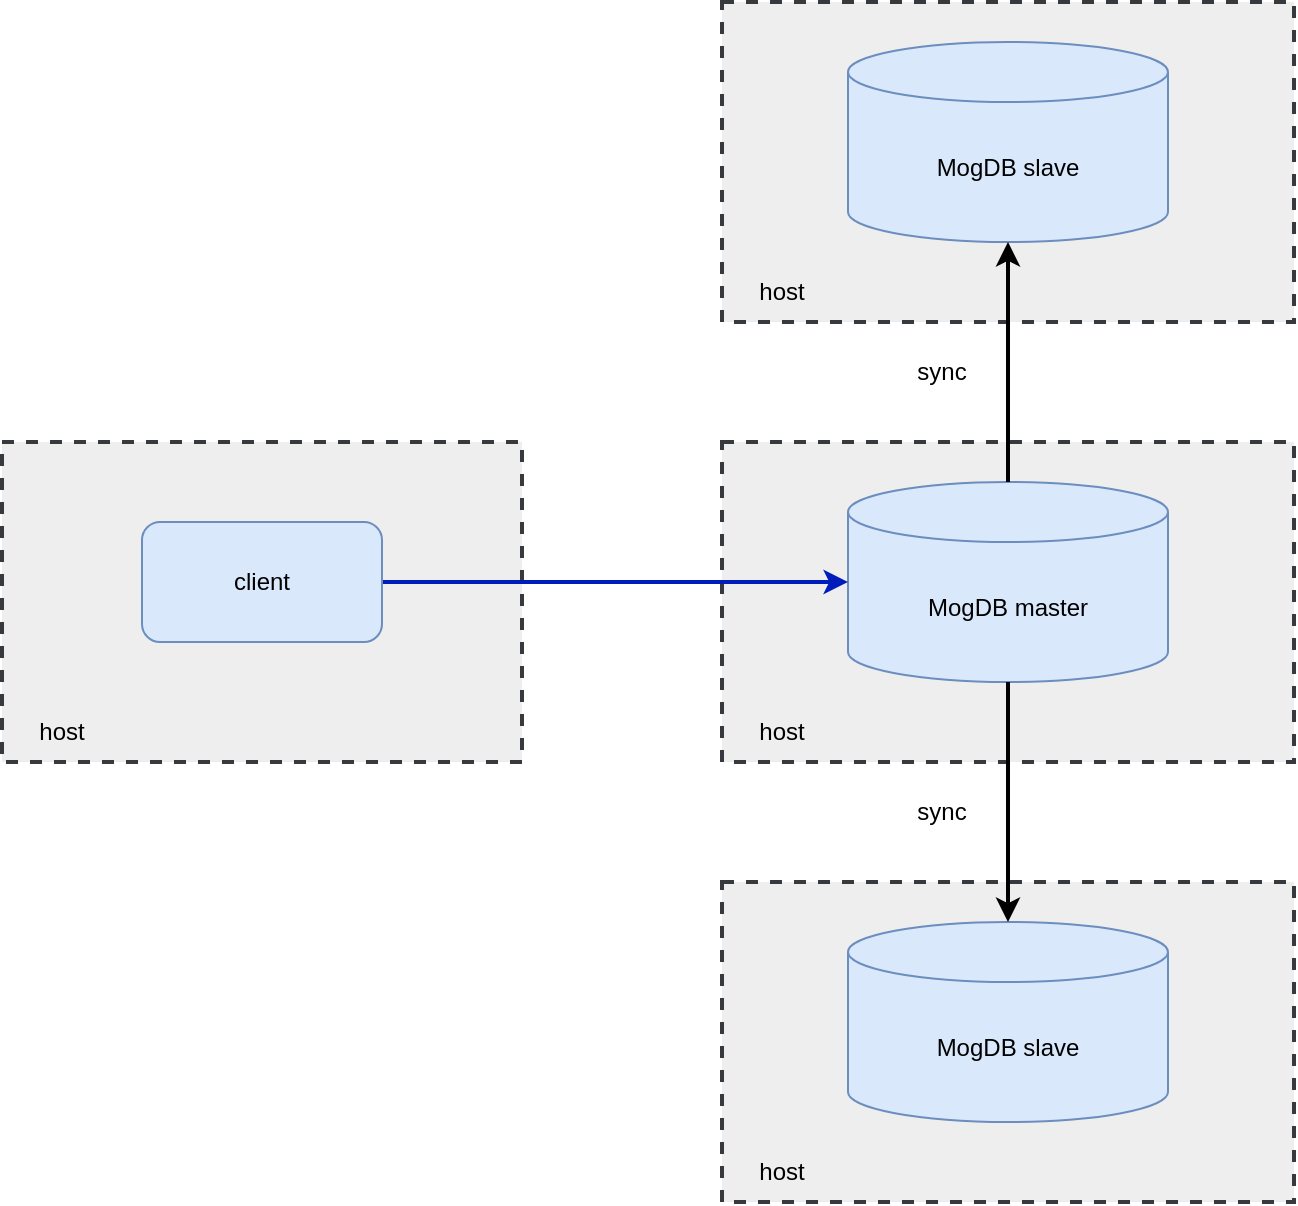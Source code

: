 <mxfile version="17.4.2" type="github">
  <diagram id="Rx_RDXSOJ0lR27ZcgZot" name="Page-1">
    <mxGraphModel dx="1186" dy="1964" grid="1" gridSize="10" guides="1" tooltips="1" connect="1" arrows="1" fold="1" page="1" pageScale="1" pageWidth="827" pageHeight="1169" math="0" shadow="0">
      <root>
        <mxCell id="0" />
        <mxCell id="1" parent="0" />
        <mxCell id="znfbmNdqnq9PTQFBGdx_-1" value="" style="rounded=0;whiteSpace=wrap;html=1;dashed=1;strokeWidth=2;fillColor=#eeeeee;strokeColor=#36393d;" vertex="1" parent="1">
          <mxGeometry x="450" y="150" width="286" height="160" as="geometry" />
        </mxCell>
        <mxCell id="znfbmNdqnq9PTQFBGdx_-2" value="" style="rounded=0;whiteSpace=wrap;html=1;dashed=1;strokeWidth=2;fillColor=#eeeeee;strokeColor=#36393d;" vertex="1" parent="1">
          <mxGeometry x="90" y="150" width="260" height="160" as="geometry" />
        </mxCell>
        <mxCell id="znfbmNdqnq9PTQFBGdx_-3" value="MogDB master" style="shape=cylinder3;whiteSpace=wrap;html=1;boundedLbl=1;backgroundOutline=1;size=15;fillColor=#dae8fc;strokeColor=#6c8ebf;" vertex="1" parent="1">
          <mxGeometry x="513" y="170" width="160" height="100" as="geometry" />
        </mxCell>
        <mxCell id="znfbmNdqnq9PTQFBGdx_-4" style="edgeStyle=orthogonalEdgeStyle;rounded=0;orthogonalLoop=1;jettySize=auto;html=1;entryX=0;entryY=0.5;entryDx=0;entryDy=0;entryPerimeter=0;strokeWidth=2;fillColor=#0050ef;strokeColor=#001DBC;" edge="1" parent="1" source="znfbmNdqnq9PTQFBGdx_-5" target="znfbmNdqnq9PTQFBGdx_-3">
          <mxGeometry relative="1" as="geometry" />
        </mxCell>
        <mxCell id="znfbmNdqnq9PTQFBGdx_-5" value="client" style="rounded=1;whiteSpace=wrap;html=1;fillColor=#dae8fc;strokeColor=#6c8ebf;" vertex="1" parent="1">
          <mxGeometry x="160" y="190" width="120" height="60" as="geometry" />
        </mxCell>
        <mxCell id="znfbmNdqnq9PTQFBGdx_-6" value="" style="rounded=0;whiteSpace=wrap;html=1;dashed=1;strokeWidth=2;fillColor=#eeeeee;strokeColor=#36393d;" vertex="1" parent="1">
          <mxGeometry x="450" y="370" width="286" height="160" as="geometry" />
        </mxCell>
        <mxCell id="znfbmNdqnq9PTQFBGdx_-7" value="MogDB slave" style="shape=cylinder3;whiteSpace=wrap;html=1;boundedLbl=1;backgroundOutline=1;size=15;fillColor=#dae8fc;strokeColor=#6c8ebf;" vertex="1" parent="1">
          <mxGeometry x="513" y="390" width="160" height="100" as="geometry" />
        </mxCell>
        <mxCell id="znfbmNdqnq9PTQFBGdx_-8" value="" style="rounded=0;whiteSpace=wrap;html=1;dashed=1;strokeWidth=2;fillColor=#eeeeee;strokeColor=#36393d;" vertex="1" parent="1">
          <mxGeometry x="450" y="-70" width="286" height="160" as="geometry" />
        </mxCell>
        <mxCell id="znfbmNdqnq9PTQFBGdx_-9" value="MogDB slave" style="shape=cylinder3;whiteSpace=wrap;html=1;boundedLbl=1;backgroundOutline=1;size=15;fillColor=#dae8fc;strokeColor=#6c8ebf;" vertex="1" parent="1">
          <mxGeometry x="513" y="-50" width="160" height="100" as="geometry" />
        </mxCell>
        <mxCell id="znfbmNdqnq9PTQFBGdx_-10" style="edgeStyle=orthogonalEdgeStyle;rounded=0;orthogonalLoop=1;jettySize=auto;html=1;entryX=0.5;entryY=1;entryDx=0;entryDy=0;entryPerimeter=0;strokeWidth=2;" edge="1" parent="1" source="znfbmNdqnq9PTQFBGdx_-3" target="znfbmNdqnq9PTQFBGdx_-9">
          <mxGeometry relative="1" as="geometry" />
        </mxCell>
        <mxCell id="znfbmNdqnq9PTQFBGdx_-11" style="edgeStyle=orthogonalEdgeStyle;rounded=0;orthogonalLoop=1;jettySize=auto;html=1;exitX=0.5;exitY=1;exitDx=0;exitDy=0;exitPerimeter=0;entryX=0.5;entryY=0;entryDx=0;entryDy=0;entryPerimeter=0;strokeWidth=2;" edge="1" parent="1" source="znfbmNdqnq9PTQFBGdx_-3" target="znfbmNdqnq9PTQFBGdx_-7">
          <mxGeometry relative="1" as="geometry" />
        </mxCell>
        <mxCell id="znfbmNdqnq9PTQFBGdx_-12" value="sync" style="text;html=1;strokeColor=none;fillColor=none;align=center;verticalAlign=middle;whiteSpace=wrap;rounded=0;" vertex="1" parent="1">
          <mxGeometry x="530" y="100" width="60" height="30" as="geometry" />
        </mxCell>
        <mxCell id="znfbmNdqnq9PTQFBGdx_-13" value="sync" style="text;html=1;strokeColor=none;fillColor=none;align=center;verticalAlign=middle;whiteSpace=wrap;rounded=0;" vertex="1" parent="1">
          <mxGeometry x="530" y="320" width="60" height="30" as="geometry" />
        </mxCell>
        <mxCell id="znfbmNdqnq9PTQFBGdx_-14" value="host" style="text;html=1;strokeColor=none;fillColor=none;align=center;verticalAlign=middle;whiteSpace=wrap;rounded=0;" vertex="1" parent="1">
          <mxGeometry x="90" y="280" width="60" height="30" as="geometry" />
        </mxCell>
        <mxCell id="znfbmNdqnq9PTQFBGdx_-15" value="host" style="text;html=1;strokeColor=none;fillColor=none;align=center;verticalAlign=middle;whiteSpace=wrap;rounded=0;" vertex="1" parent="1">
          <mxGeometry x="450" y="60" width="60" height="30" as="geometry" />
        </mxCell>
        <mxCell id="znfbmNdqnq9PTQFBGdx_-16" value="host" style="text;html=1;strokeColor=none;fillColor=none;align=center;verticalAlign=middle;whiteSpace=wrap;rounded=0;" vertex="1" parent="1">
          <mxGeometry x="450" y="280" width="60" height="30" as="geometry" />
        </mxCell>
        <mxCell id="znfbmNdqnq9PTQFBGdx_-17" value="host" style="text;html=1;strokeColor=none;fillColor=none;align=center;verticalAlign=middle;whiteSpace=wrap;rounded=0;" vertex="1" parent="1">
          <mxGeometry x="450" y="500" width="60" height="30" as="geometry" />
        </mxCell>
      </root>
    </mxGraphModel>
  </diagram>
</mxfile>
